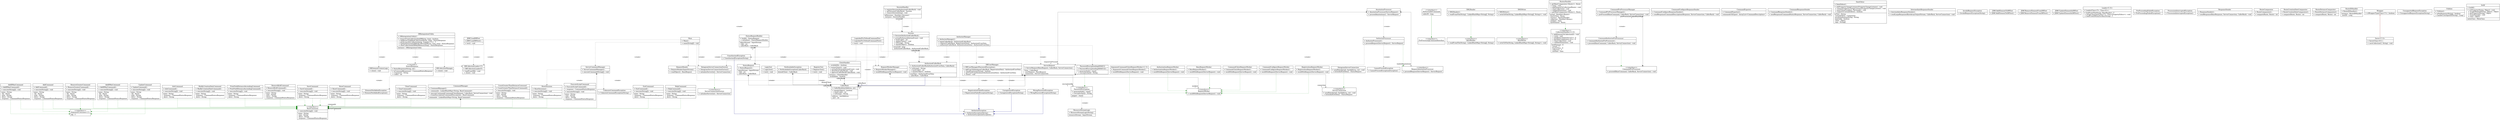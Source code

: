 digraph "server" {

splines  = ortho;
fontname = "Inconsolata";

node [colorscheme = ylgnbu4];
edge [colorscheme = dark28, dir = both];

AddCommand                                 [shape = record, pos = "102.112,25.292!"  , label = "{ AddCommand | + AddCommand() : \l|+ execute(String[]) : void\l| name : String\l  obj : Route\l  args : String\l  descr : String\l  response : CommandStatusResponse\l }"];
AddIfMaxCommand                            [shape = record, pos = "110.307,25.292!"  , label = "{ AddIfMaxCommand | + AddIfMaxCommand() : \l|+ execute(String[]) : void\l| name : String\l  obj : Route\l  args : String\l  descr : String\l  response : CommandStatusResponse\l }"];
AddIfMinCommand                            [shape = record, pos = "118.775,25.292!"  , label = "{ AddIfMinCommand | + AddIfMinCommand() : \l|+ execute(String[]) : void\l| name : String\l  obj : Route\l  args : String\l  descr : String\l  response : CommandStatusResponse\l }"];
AnnotationProcessor                        [shape = record, pos = "124.322,12.139!"  , label = "{ AnnotationProcessor | + AnnotationProcessor(ServerRequest) : \l|+ proceedAnnotations() : ServerRequest\l }"];
"ArgumentCommandClientRequestWorker<T, Y>" [shape = record, pos = "33.217,20.389!"   , label = "{ ArgumentCommandClientRequestWorker\<T, Y\> | + ArgumentCommandClientRequestWorker() : \l|+ workWithRequest(ServerRequest) : void\l }"];
"ArgumentConsumer<T>"                      [shape = record, pos = "108.488,28.722!"  , label = "{ \<\<interface\>\>\nArgumentConsumer\<T\> |  obj : T\l }"];
AuthorizableCommand                        [shape = record, pos = "38.278,8.667!"    , label = "{ \<\<interface\>\>\nAuthorizableCommand |  callerID : long\l }"];
AuthorizationRequestWorker                 [shape = record, pos = "50.625,20.389!"   , label = "{ AuthorizationRequestWorker | + AuthorizationRequestWorker() : \l|+ workWithRequest(ServerRequest) : void\l }"];
AuthorizeException                         [shape = record, pos = "134.163,28.889!"  , label = "{ AuthorizeException | + AuthorizeException(String) : \l + AuthorizeException(Exception) : \l }"];
AuthorizeManager                           [shape = record, pos = "125.225,16.125!"  , label = "{ AuthorizeManager | + AuthorizeManager() : \l|+ login(CallerBack) : AuthorizedCallerBack\l + register(CallerBack, RegistrationData) : AuthorizedUserData\l + authorize(CallerBack, AuthenticationData) : AuthorizedUserData\l }"];
AuthorizeProcessor                         [shape = record, pos = "137.608,15.792!"  , label = "{ AuthorizeProcessor | + AuthorizeProcessor() : \l|+ proceedRequest(ServerRequest) : ServerRequest\l }"];
AuthorizedCallerBack                       [shape = record, pos = "80.653,21.083!"   , label = "{ AuthorizedCallerBack | + AuthorizedCallerBack(AuthorizedUserData, CallerBack) : \l|+ toString() : String\l + hashCode() : int\l + equals(Object) : boolean\l| userData : AuthorizedUserData\l  callerBack : CallerBack\l }"];
BaseCommand                                [shape = record, pos = "38.267,29.417!"   , label = "{ \<\<interface\>\>\nBaseCommand | + execute(String[]) : void\l| name : String\l  args : String\l  descr : String\l  response : CommandStatusResponse\l }"];
BaseReader                                 [shape = record, pos = "27.375,9.750!"    , label = "{ \<\<interface\>\>\nBaseReader | + readFromFile(String) : LinkedHashMap\<String[], String\>\l }"];
BaseRequestWorker                          [shape = record, pos = "28.884,20.389!"   , label = "{ BaseRequestWorker | + BaseRequestWorker() : \l|+ workWithRequest(ServerRequest) : void\l }"];
BaseWriter                                 [shape = record, pos = "21.014,9.750!"    , label = "{ \<\<interface\>\>\nBaseWriter | + writeToFile(String, LinkedHashMap\<String[], String\>) : void\l }"];
CallerBack                                 [shape = record, pos = "90.418,25.125!"   , label = "{ CallerBack | + CallerBack(InetAddress, int) : \l|+ equals(Object) : boolean\l + hashCode() : int\l + toString() : String\l| address : InetAddress\l  port : int\l }"];
CannotProceedException                     [shape = record, pos = "143.131,20.194!"  , label = "{ CannotProceedException | + CannotProceedException(Exception) : \l }"];
ClearCommand                               [shape = record, pos = "56.489,24.958!"   , label = "{ ClearCommand | + ClearCommand() : \l|+ execute(String[]) : void\l| name : String\l  response : CommandStatusResponse\l  descr : String\l }"];
ClientHandler                              [shape = record, pos = "101.750,21.250!"  , label = "{ ClientHandler | ~ availability : boolean\l|+ restartTimer() : void\l + actionPerformed(ActionEvent) : void\l + allowNewCallerBack() : void\l + approveCallerBack(CallerBack) : void\l| instance : ClientHandler\l  availability : boolean\l }"];
"CollectionHandler<T, E>"                  [shape = record, pos = "-2.729,9.750!"    , label = "{ \<\<interface\>\>\nCollectionHandler\<T, E\> | + addElementToCollection(E) : void\l + sort() : void\l + getMax(Comparator\<E\>) : E\l + getMin(Comparator\<E\>) : E\l + clearCollection() : void\l + validateElements() : void\l| lastElement : E\l  sorted : T\l  firstOrNew : E\l  collection : T\l  initDate : Date\l }"];
CommandAuthorizePreProcessor               [shape = record, pos = "3.236,8.153!"     , label = "{ CommandAuthorizePreProcessor | + CommandAuthorizePreProcessor() : \l|+ proceed(BaseCommand, CallerBack, ServerConnection) : void\l }"];
CommandClientRequestWorker                 [shape = record, pos = "54.958,20.389!"   , label = "{ CommandClientRequestWorker | + CommandClientRequestWorker() : \l|+ workWithRequest(ServerRequest) : void\l }"];
CommandConfigureRequestWorker              [shape = record, pos = "45.847,20.389!"   , label = "{ CommandConfigureRequestWorker | + CommandConfigureRequestWorker() : \l|+ workWithRequest(ServerRequest) : void\l }"];
CommandConfigureResponseSender             [shape = record, pos = "63.847,9.750!"    , label = "{ CommandConfigureResponseSender | + CommandConfigureResponseSender() : \l|+ sendResponse(CommandDescriptionsResponse, ServerConnection, CallerBack) : void\l }"];
CommandExporter                            [shape = record, pos = "85.611,9.750!"    , label = "{ CommandExporter | + CommandExporter() : \l| commandsToExport : ArrayList\<CommandDescription\>\l }"];
CommandManager                             [shape = record, pos = "-2.931,24.986!"   , label = "{ CommandManager | + CommandManager() : \l|~ commands : LinkedHashMap\<String, BaseCommand\>\l|+ executeCommand(CommandClientRequest, CallerBack, ServerConnection) : void\l + fromDescription(CommandDescription) : BaseCommand\l| commands : LinkedHashMap\<String, BaseCommand\>\l }"];
CommandPreProcessor                        [shape = record, pos = "1.688,9.750!"     , label = "{ \<\<interface\>\>\nCommandPreProcessor | + proceed(BaseCommand, CallerBack, ServerConnection) : void\l }"];
CommandPreProcessorManager                 [shape = record, pos = "1.542,6.167!"     , label = "{ CommandPreProcessorManager | + CommandPreProcessorManager() : \l|+ preProceed(BaseCommand, CallerBack, ServerConnection) : void\l }"];
CommandResponseSender                      [shape = record, pos = "56.319,9.750!"    , label = "{ CommandResponseSender | + CommandResponseSender() : \l|+ sendResponse(CommandStatusResponse, ServerConnection, CallerBack) : void\l }"];
CountGreaterThanDistanceCommand            [shape = record, pos = "85.390,25.125!"   , label = "{ CountGreaterThanDistanceCommand | + CountGreaterThanDistanceCommand() : \l|+ execute(String[]) : void\l| name : String\l  args : String\l  descr : String\l  response : CommandStatusResponse\l }"];
"DBCollectionLoader<T>"                    [shape = record, pos = "17.889,20.556!"   , label = "{ DBCollectionLoader\<T\> | + DBCollectionLoader(T) : \l|+ loadFromDB() : void\l + close() : void\l }"];
DBCollectionManager                        [shape = record, pos = "4.563,20.194!"    , label = "{ DBCollectionManager | + close() : void\l }"];
DBElementCreatorLogic                      [shape = record, pos = "13.215,20.194!"   , label = "{ DBElementCreatorLogic | + close() : void\l }"];
DBIntegrationUtility                       [shape = record, pos = "7.562,16.653!"    , label = "{ DBIntegrationUtility | + DBIntegrationUtility() : \l|+ removeFromCollectionAndDB(long, long) : boolean\l + addRouteToDBAndCollection(Route, long) : StatusResponse\l + getAccessibleCollection(long, Supplier\<T\>) : T\l + updateElementInDBAndCollection(Route, long, long) : StatusResponse\l + clearCollectionInDBAndMemory(long) : StatusResponse\l| instance : DBIntegrationUtility\l }"];
DBUserManager                              [shape = record, pos = "130.780,20.889!"  , label = "{ DBUserManager | + DBUserManager(PasswordEncryption) : \l|+ addUserToDatabase(CallerBack, RegistrationData) : AuthorizedUserData\l + checkExistence(String) : boolean\l + getUserFromDatabase(AuthenticationData) : AuthorizedUserData\l + close() : void\l }"];
DatagramServerConnection                   [shape = record, pos = "117.077,20.361!"  , label = "{ DatagramServerConnection | + sendData(byte[], InetAddress, int) : void\l + listenAndGetData() : StatusRequest\l }"];
DatagramServerConnectionFactory            [shape = record, pos = "70.608,20.389!"   , label = "{ DatagramServerConnectionFactory | + DatagramServerConnectionFactory() : \l|+ initializeServer(int) : ServerConnection\l }"];
DateEditor                                 [shape = record, pos = "9.764,9.750!"     , label = "{ DateEditor | + DateEditor() : \l|+ addPropertyChangeListener(PropertyChangeListener) : void\l + removePropertyChangeListener(PropertyChangeListener) : void\l + paintValue(Graphics, Rectangle) : void\l + supportsCustomEditor() : boolean\l| asText : String\l  customEditor : Component\l  javaInitializationString : String\l  paintable : boolean\l  value : Object\l  tags : String[]\l }"];
ElementNotAddedException                   [shape = record, pos = "4.222,24.236!"    , label = "{ ElementNotAddedException | + ElementNotAddedException() : \l }"];
ExecuteScriptCommand                       [shape = record, pos = "77.196,25.319!"   , label = "{ ExecuteScriptCommand | + ExecuteScriptCommand() : \l|~ response : CommandStatusResponse\l|+ execute(String[]) : void\l| name : String\l  args : String\l  descr : String\l  response : CommandStatusResponse\l }"];
ExitCommand                                [shape = record, pos = "48.059,24.958!"   , label = "{ ExitCommand | + ExitCommand() : \l|+ execute(String[]) : void\l| name : String\l  response : CommandStatusResponse\l  descr : String\l }"];
HelpCommand                                [shape = record, pos = "98.015,24.958!"   , label = "{ HelpCommand | + HelpCommand() : \l|+ execute(String[]) : void\l| name : String\l  response : CommandStatusResponse\l  descr : String\l }"];
InfoCommand                                [shape = record, pos = "43.962,24.958!"   , label = "{ InfoCommand | + InfoCommand() : \l|+ execute(String[]) : void\l| name : String\l  response : CommandStatusResponse\l  descr : String\l }"];
IntermediateResponseSender                 [shape = record, pos = "71.236,9.750!"    , label = "{ IntermediateResponseSender | + IntermediateResponseSender() : \l|+ sendLargeResponse(ByteArrayOutputStream, CallerBack, ServerConnection) : void\l }"];
InvalidRequestException                    [shape = record, pos = "134.931,9.750!"   , label = "{ InvalidRequestException | + InvalidRequestException(String) : \l }"];
JDBCAddElementToDBTest                     [shape = record, pos = "130.611,9.750!"   , label = "{ JDBCAddElementToDBTest | + JDBCAddElementToDBTest() : \l }"];
JDBCLoadDBTest                             [shape = record, pos = "18.229,15.792!"   , label = "{ JDBCLoadDBTest | + JDBCLoadDBTest() : \l|+ test() : void\l }"];
JDBCRemoveElementFromDBTest                [shape = record, pos = "106.875,9.750!"   , label = "{ JDBCRemoveElementFromDBTest | + JDBCRemoveElementFromDBTest() : \l }"];
JDBCUpdateElementInDBTest                  [shape = record, pos = "126.028,9.750!"   , label = "{ JDBCUpdateElementInDBTest | + JDBCUpdateElementInDBTest() : \l }"];
"Loader<T, E>"                             [shape = record, pos = "42.625,9.750!"    , label = "{ Loader\<T, E\> | + Loader(Class\<T\>, Class\<E\>) : \l|+ loadFromFile(String, BaseReader) : T\l + setupConverter(Class\<?\>, Class\<PropertyEditor\>) : void\l + loadFromXMLbyEnvKey(String) : T\l }"];
LoginAndTryToSendCommandTest               [shape = record, pos = "71.823,15.792!"   , label = "{ LoginAndTryToSendCommandTest | + LoginAndTryToSendCommandTest() : \l|+ test() : void\l }"];
LoginTest                                  [shape = record, pos = "92.597,20.389!"   , label = "{ LoginTest | + LoginTest() : \l|+ test() : void\l }"];
Main                                       [shape = record, pos = "103.972,9.750!"   , label = "{ Main | + Main() : \l|+ main(String[]) : void\l }"];
Main                                       [shape = record, pos = "61.757,15.792!"   , label = "{ Main | + Main() : \l|+ main(String[]) : void\l }"];
MinByCreationDateCommand                   [shape = record, pos = "93.835,24.958!"   , label = "{ MinByCreationDateCommand | + MinByCreationDateCommand() : \l|+ execute(String[]) : void\l| name : String\l  response : CommandStatusResponse\l  descr : String\l }"];
NotAvailableException                      [shape = record, pos = "97.778,20.389!"   , label = "{ NotAvailableException | + NotAvailableException(CallerBack) : \l| deniedClient : CallerBack\l }"];
PasswordEncryption                         [shape = record, pos = "126.969,24.597!"  , label = "{ \<\<interface\>\>\nPasswordEncryption | + generateSalt() : char[]\l + encrypt(char[]) : String\l| pepper : char[]\l }"];
PasswordEncryptionImplSHA512               [shape = record, pos = "125.590,20.556!"  , label = "{ PasswordEncryptionImplSHA512 | + PasswordEncryptionImplSHA512() : \l|+ generateSalt() : char[]\l + encrypt(char[]) : String\l }"];
PreProceedingFailedException               [shape = record, pos = "121.417,9.750!"   , label = "{ PreProceedingFailedException | + PreProceedingFailedException() : \l }"];
PreProcessingCommandInterface              [shape = record, pos = "37.722,9.750!"    , label = "{ \<\<interface\>\>\nPreProcessingCommandInterface |  }"];
PrintFieldDistanceAscendingCommand         [shape = record, pos = "10.365,24.958!"   , label = "{ PrintFieldDistanceAscendingCommand | + PrintFieldDistanceAscendingCommand() : \l|+ execute(String[]) : void\l| name : String\l  response : CommandStatusResponse\l  descr : String\l }"];
ProcessionInterruptedException             [shape = record, pos = "111.889,9.750!"   , label = "{ ProcessionInterruptedException | + ProcessionInterruptedException() : \l }"];
RegisterTest                               [shape = record, pos = "90.250,20.389!"   , label = "{ RegisterTest | + RegisterTest() : \l|+ test() : void\l }"];
RegistrationFailedException                [shape = record, pos = "143.398,24.236!"  , label = "{ RegistrationFailedException | + RegistrationFailedException(String) : \l }"];
RegistrationRequestWorker                  [shape = record, pos = "41.514,20.389!"   , label = "{ RegistrationRequestWorker | + RegistrationRequestWorker() : \l|+ workWithRequest(ServerRequest) : void\l }"];
RemoveByIdCommand                          [shape = record, pos = "81.293,25.125!"   , label = "{ RemoveByIdCommand | + RemoveByIdCommand() : \l|+ execute(String[]) : void\l| name : String\l  args : String\l  descr : String\l  response : CommandStatusResponse\l }"];
RemoveGreaterCommand                       [shape = record, pos = "122.872,25.292!"  , label = "{ RemoveGreaterCommand | + RemoveGreaterCommand() : \l|+ execute(String[]) : void\l| name : String\l  obj : Route\l  args : String\l  descr : String\l  response : CommandStatusResponse\l }"];
RequestAnnotationProcessor                 [shape = record, pos = "137.964,20.194!"  , label = "{ \<\<interface\>\>\nRequestAnnotationProcessor | + proceedRequest(ServerRequest) : ServerRequest\l }"];
RequestReader                              [shape = record, pos = "59.306,20.389!"   , label = "{ RequestReader | + RequestReader(InputStream) : \l|+ readObject() : BaseRequest\l }"];
RequestWorker                              [shape = record, pos = "52.156,24.236!"   , label = "{ \<\<interface\>\>\nRequestWorker | + workWithRequest(ServerRequest) : void\l }"];
RequestWorkerManager                       [shape = record, pos = "62.833,20.389!"   , label = "{ RequestWorkerManager | + RequestWorkerManager() : \l|+ workWithRequest(ServerRequest) : void\l }"];
ResourceStreamLogic                        [shape = record, pos = "126.810,28.917!"  , label = "{ ResourceStreamLogic | + ResourceStreamLogic(String) : \l| resourceStream : InputStream\l }"];
ResponseSender                             [shape = record, pos = "78.514,9.750!"    , label = "{ ResponseSender | + ResponseSender() : \l|+ sendResponse(BaseResponse, ServerConnection, CallerBack) : void\l }"];
RouteComparator                            [shape = record, pos = "100.375,9.750!"   , label = "{ RouteComparator | + RouteComparator() : \l|+ compare(Route, Route) : int\l }"];
RouteCreationDateComparator                [shape = record, pos = "91.542,9.750!"    , label = "{ RouteCreationDateComparator | + RouteCreationDateComparator() : \l|+ compare(Route, Route) : int\l }"];
RouteDistanceComparator                    [shape = record, pos = "96.194,9.750!"    , label = "{ RouteDistanceComparator | + RouteDistanceComparator() : \l|+ compare(Route, Route) : int\l }"];
RouteIDHandler                             [shape = record, pos = "52.875,9.750!"    , label = "{ RouteIDHandler | + RouteIDHandler() : \l| instance : RouteIDHandler\l  nextID : Long\l }"];
RoutesHandler                              [shape = record, pos = "-2.931,4.792!"    , label = "{ RoutesHandler | + getMax(Comparator\<Route\>) : Route\l + sort() : void\l + addElementToCollection(Route) : void\l + clearCollection() : void\l + validateElements() : void\l + getMin(Comparator\<Route\>) : Route\l| sorted : HashSet\<Route\>\l  firstOrNew : Route\l  instance : RoutesHandler\l  collection : HashSet\<Route\>\l  initDate : Date\l  lastElement : Route\l }"];
SaveCommand                                [shape = record, pos = "15.559,24.958!"   , label = "{ SaveCommand | + SaveCommand() : \l|+ execute(String[]) : void\l| name : String\l  response : CommandStatusResponse\l  descr : String\l }"];
"Saver<T, E>"                              [shape = record, pos = "33.653,9.750!"    , label = "{ Saver\<T, E\> | + Saver(Class\<E\>) : \l|+ saveCollection(T, String) : void\l }"];
ServerCommandManager                       [shape = record, pos = "21.500,20.389!"   , label = "{ ServerCommandManager | + ServerCommandManager() : \l|+ executeCommand(String[]) : void\l }"];
ServerConnection                           [shape = record, pos = "114.428,24.403!"  , label = "{ \<\<interface\>\>\nServerConnection | + sendData(byte[], InetAddress, int) : void\l + listenAndGetData() : StatusRequest\l }"];
ServerConnectionFactory                    [shape = record, pos = "70.906,24.236!"   , label = "{ \<\<interface\>\>\nServerConnectionFactory | + initializeServer(int) : ServerConnection\l }"];
ServerRequest                              [shape = record, pos = "110.827,20.722!"  , label = "{ ServerRequest | + ServerRequest(BaseRequest, CallerBack, ServerConnection) : \l| from : CallerBack\l  userRequest : BaseRequest\l  connection : ServerConnection\l }"];
Session                                    [shape = record, pos = "83.546,16.819!"   , label = "{ Session | + Session(AuthorizedCallerBack) : \l|+ actionPerformed(ActionEvent) : void\l + hashCode() : int\l + updateTimer() : void\l + toString() : String\l + equals(Object) : boolean\l| sessionId : long\l  authorizedCallerBack : AuthorizedCallerBack\l }"];
SessionHandler                             [shape = record, pos = "83.536,12.639!"   , label = "{ SessionHandler | + registerSession(AuthorizedCallerBack) : void\l + getSession(CallerBack) : Session\l + removeSession(long) : void\l| allSessions : HashSet\<Session\>\l  instance : SessionHandler\l }"];
ShowCommand                                [shape = record, pos = "60.587,24.958!"   , label = "{ ShowCommand | + ShowCommand() : \l|+ execute(String[]) : void\l| name : String\l  response : CommandStatusResponse\l  descr : String\l }"];
ShowSessions                               [shape = record, pos = "23.865,24.958!"   , label = "{ ShowSessions | + ShowSessions() : \l|+ execute(String[]) : void\l| name : String\l  response : CommandStatusResponse\l  descr : String\l }"];
StatusRequest                              [shape = record, pos = "94.667,20.722!"   , label = "{ StatusRequest | + StatusRequest() : \l| inputStream : InputStream\l  code : int\l  callerBack : CallerBack\l }"];
StatusRequestBuilder                       [shape = record, pos = "92.446,16.292!"   , label = "{ StatusRequestBuilder | + build() : StatusRequest\l + initialize() : StatusRequestBuilder\l| objectStream : InputStream\l  code : int\l  callerBack : CallerBack\l }"];
StatusResponse                             [shape = record, pos = "7.896,20.722!"    , label = "{ \<\<record\>\>\nStatusResponse | + StatusResponse(String, int) : \l|+ toCommandResponse() : CommandStatusResponse\l + response() : String\l + code() : int\l }"];
UnauthorizedException                      [shape = record, pos = "136.037,24.236!"  , label = "{ UnauthorizedException | + UnauthorizedException(String) : \l }"];
UnknownCommandException                    [shape = record, pos = "19.656,24.236!"   , label = "{ UnknownCommandException | + UnknownCommandException(String) : \l }"];
UnregisteredException                      [shape = record, pos = "139.732,24.236!"  , label = "{ UnregisteredException | + UnregisteredException(String) : \l }"];
UnsupportedRequestException                [shape = record, pos = "116.681,9.750!"   , label = "{ UnsupportedRequestException | + UnsupportedRequestException(String) : \l }"];
UpdateCommand                              [shape = record, pos = "106.210,25.292!"  , label = "{ UpdateCommand | + UpdateCommand() : \l|+ execute(String[]) : void\l| name : String\l  obj : Route\l  args : String\l  descr : String\l  response : CommandStatusResponse\l }"];
Utilities                                  [shape = record, pos = "48.736,9.750!"    , label = "{ Utilities | + Utilities() : \l|+ isNotNumeric(String) : boolean\l + handleUserInputID(String) : Long?\l }"];
Wrapper                                    [shape = record, pos = "33.431,5.972!"    , label = "{ Wrapper | + isWrapperType(Class\<?\>) : boolean\l }"];
WrongPasswordException                     [shape = record, pos = "147.468,24.236!"  , label = "{ WrongPasswordException | + WrongPasswordException(String) : \l }"];
XMLReader                                  [shape = record, pos = "27.375,8.181!"    , label = "{ XMLReader | + XMLReader() : \l|+ readFromFile(String) : LinkedHashMap\<String[], String\>\l }"];
XMLWriter                                  [shape = record, pos = "21.014,8.181!"    , label = "{ XMLWriter | + XMLWriter() : \l|+ writeToFile(String, LinkedHashMap\<String[], String\>) : void\l }"];
build                                      [shape = record, pos = "16.514,9.750!"    , label = "{ build | + build() : \l|+ setProperty(String, Object) : void\l + invokeMethod(String, Object) : Object\l + getProperty(String) : Object\l + main(String[]) : void\l + run() : Object\l| metaClass : MetaClass\l }"];

AddCommand                                 -> "ArgumentConsumer<T>"                      [color = "#008200", style = dashed, arrowtail = none    , arrowhead = normal  , taillabel = "", label = "", headlabel = ""];
AddCommand                                 -> BaseCommand                                [color = "#008200", style = dashed, arrowtail = none    , arrowhead = normal  , taillabel = "", label = "", headlabel = ""];
AddIfMaxCommand                            -> "ArgumentConsumer<T>"                      [color = "#008200", style = dashed, arrowtail = none    , arrowhead = normal  , taillabel = "", label = "", headlabel = ""];
AddIfMaxCommand                            -> BaseCommand                                [color = "#008200", style = dashed, arrowtail = none    , arrowhead = normal  , taillabel = "", label = "", headlabel = ""];
AddIfMinCommand                            -> "ArgumentConsumer<T>"                      [color = "#008200", style = dashed, arrowtail = none    , arrowhead = normal  , taillabel = "", label = "", headlabel = ""];
AddIfMinCommand                            -> BaseCommand                                [color = "#008200", style = dashed, arrowtail = none    , arrowhead = normal  , taillabel = "", label = "", headlabel = ""];
AnnotationProcessor                        -> AuthorizeProcessor                         [color = "#595959", style = dashed, arrowtail = none    , arrowhead = vee     , taillabel = "", label = "«create»", headlabel = ""];
AnnotationProcessor                        -> RequestAnnotationProcessor                 [color = "#595959", style = solid , arrowtail = diamond , arrowhead = vee     , taillabel = "1", label = "", headlabel = "loadedAnnotations\n*"];
AnnotationProcessor                        -> ServerRequest                              [color = "#595959", style = solid , arrowtail = diamond , arrowhead = vee     , taillabel = "1", label = "", headlabel = "requestToProceed\n1"];
"ArgumentCommandClientRequestWorker<T, Y>" -> RequestWorker                              [color = "#008200", style = dashed, arrowtail = none    , arrowhead = normal  , taillabel = "", label = "", headlabel = ""];
AuthorizableCommand                        -> PreProcessingCommandInterface              [color = "#008200", style = solid , arrowtail = none    , arrowhead = normal  , taillabel = "", label = "", headlabel = ""];
AuthorizationRequestWorker                 -> RequestWorker                              [color = "#008200", style = dashed, arrowtail = none    , arrowhead = normal  , taillabel = "", label = "", headlabel = ""];
AuthorizeManager                           -> AuthorizeException                         [color = "#595959", style = dashed, arrowtail = none    , arrowhead = vee     , taillabel = "", label = "«create»", headlabel = ""];
AuthorizeManager                           -> AuthorizedCallerBack                       [color = "#595959", style = dashed, arrowtail = none    , arrowhead = vee     , taillabel = "", label = "«create»", headlabel = ""];
AuthorizeManager                           -> DBUserManager                              [color = "#595959", style = dashed, arrowtail = none    , arrowhead = vee     , taillabel = "", label = "«create»", headlabel = ""];
AuthorizeManager                           -> PasswordEncryptionImplSHA512               [color = "#595959", style = dashed, arrowtail = none    , arrowhead = vee     , taillabel = "", label = "«create»", headlabel = ""];
AuthorizeProcessor                         -> CannotProceedException                     [color = "#595959", style = dashed, arrowtail = none    , arrowhead = vee     , taillabel = "", label = "«create»", headlabel = ""];
AuthorizeProcessor                         -> RequestAnnotationProcessor                 [color = "#008200", style = dashed, arrowtail = none    , arrowhead = normal  , taillabel = "", label = "", headlabel = ""];
AuthorizeProcessor                         -> ServerRequest                              [color = "#595959", style = dashed, arrowtail = none    , arrowhead = vee     , taillabel = "", label = "«create»", headlabel = ""];
AuthorizedCallerBack                       -> CallerBack                                 [color = "#000082", style = solid , arrowtail = none    , arrowhead = normal  , taillabel = "", label = "", headlabel = ""];
AuthorizedCallerBack                       -> CallerBack                                 [color = "#595959", style = solid , arrowtail = diamond , arrowhead = vee     , taillabel = "1", label = "", headlabel = "callerBack\n1"];
BaseRequestWorker                          -> RequestWorker                              [color = "#008200", style = dashed, arrowtail = none    , arrowhead = normal  , taillabel = "", label = "", headlabel = ""];
ClearCommand                               -> BaseCommand                                [color = "#008200", style = dashed, arrowtail = none    , arrowhead = normal  , taillabel = "", label = "", headlabel = ""];
ClientHandler                              -> CallerBack                                 [color = "#595959", style = solid , arrowtail = diamond , arrowhead = vee     , taillabel = "1", label = "", headlabel = "callerBack\n1"];
CommandAuthorizePreProcessor               -> CommandPreProcessor                        [color = "#008200", style = dashed, arrowtail = none    , arrowhead = normal  , taillabel = "", label = "", headlabel = ""];
CommandClientRequestWorker                 -> RequestWorker                              [color = "#008200", style = dashed, arrowtail = none    , arrowhead = normal  , taillabel = "", label = "", headlabel = ""];
CommandConfigureRequestWorker              -> RequestWorker                              [color = "#008200", style = dashed, arrowtail = none    , arrowhead = normal  , taillabel = "", label = "", headlabel = ""];
CommandManager                             -> BaseCommand                                [color = "#595959", style = solid , arrowtail = diamond , arrowhead = vee     , taillabel = "1", label = "", headlabel = "commands\n*"];
CommandPreProcessorManager                 -> CommandAuthorizePreProcessor               [color = "#595959", style = dashed, arrowtail = none    , arrowhead = vee     , taillabel = "", label = "«create»", headlabel = ""];
CommandPreProcessorManager                 -> CommandPreProcessor                        [color = "#595959", style = solid , arrowtail = diamond , arrowhead = vee     , taillabel = "1", label = "", headlabel = "preProcessorLinkedHashMap\n*"];
CountGreaterThanDistanceCommand            -> BaseCommand                                [color = "#008200", style = dashed, arrowtail = none    , arrowhead = normal  , taillabel = "", label = "", headlabel = ""];
DBCollectionManager                        -> ElementNotAddedException                   [color = "#595959", style = dashed, arrowtail = none    , arrowhead = vee     , taillabel = "", label = "«create»", headlabel = ""];
DBIntegrationUtility                       -> "DBCollectionLoader<T>"                    [color = "#595959", style = dashed, arrowtail = none    , arrowhead = vee     , taillabel = "", label = "«create»", headlabel = ""];
DBIntegrationUtility                       -> DBCollectionManager                        [color = "#595959", style = dashed, arrowtail = none    , arrowhead = vee     , taillabel = "", label = "«create»", headlabel = ""];
DBIntegrationUtility                       -> DBElementCreatorLogic                      [color = "#595959", style = dashed, arrowtail = none    , arrowhead = vee     , taillabel = "", label = "«create»", headlabel = ""];
DBIntegrationUtility                       -> StatusResponse                             [color = "#595959", style = dashed, arrowtail = none    , arrowhead = vee     , taillabel = "", label = "«create»", headlabel = ""];
DBUserManager                              -> PasswordEncryption                         [color = "#595959", style = solid , arrowtail = diamond , arrowhead = vee     , taillabel = "1", label = "", headlabel = "encryptionAlg\n1"];
DBUserManager                              -> RegistrationFailedException                [color = "#595959", style = dashed, arrowtail = none    , arrowhead = vee     , taillabel = "", label = "«create»", headlabel = ""];
DBUserManager                              -> UnregisteredException                      [color = "#595959", style = dashed, arrowtail = none    , arrowhead = vee     , taillabel = "", label = "«create»", headlabel = ""];
DBUserManager                              -> WrongPasswordException                     [color = "#595959", style = dashed, arrowtail = none    , arrowhead = vee     , taillabel = "", label = "«create»", headlabel = ""];
DatagramServerConnection                   -> ServerConnection                           [color = "#008200", style = dashed, arrowtail = none    , arrowhead = normal  , taillabel = "", label = "", headlabel = ""];
DatagramServerConnectionFactory            -> ServerConnectionFactory                    [color = "#008200", style = dashed, arrowtail = none    , arrowhead = normal  , taillabel = "", label = "", headlabel = ""];
ExecuteScriptCommand                       -> BaseCommand                                [color = "#008200", style = dashed, arrowtail = none    , arrowhead = normal  , taillabel = "", label = "", headlabel = ""];
ExitCommand                                -> BaseCommand                                [color = "#008200", style = dashed, arrowtail = none    , arrowhead = normal  , taillabel = "", label = "", headlabel = ""];
HelpCommand                                -> BaseCommand                                [color = "#008200", style = dashed, arrowtail = none    , arrowhead = normal  , taillabel = "", label = "", headlabel = ""];
InfoCommand                                -> BaseCommand                                [color = "#008200", style = dashed, arrowtail = none    , arrowhead = normal  , taillabel = "", label = "", headlabel = ""];
JDBCLoadDBTest                             -> "DBCollectionLoader<T>"                    [color = "#595959", style = dashed, arrowtail = none    , arrowhead = vee     , taillabel = "", label = "«create»", headlabel = ""];
LoginAndTryToSendCommandTest               -> CallerBack                                 [color = "#595959", style = dashed, arrowtail = none    , arrowhead = vee     , taillabel = "", label = "«create»", headlabel = ""];
LoginAndTryToSendCommandTest               -> DatagramServerConnectionFactory            [color = "#595959", style = dashed, arrowtail = none    , arrowhead = vee     , taillabel = "", label = "«create»", headlabel = ""];
LoginAndTryToSendCommandTest               -> RequestWorkerManager                       [color = "#595959", style = dashed, arrowtail = none    , arrowhead = vee     , taillabel = "", label = "«create»", headlabel = ""];
LoginAndTryToSendCommandTest               -> ServerRequest                              [color = "#595959", style = dashed, arrowtail = none    , arrowhead = vee     , taillabel = "", label = "«create»", headlabel = ""];
LoginTest                                  -> CallerBack                                 [color = "#595959", style = dashed, arrowtail = none    , arrowhead = vee     , taillabel = "", label = "«create»", headlabel = ""];
Main                                       -> "DBCollectionLoader<T>"                    [color = "#595959", style = dashed, arrowtail = none    , arrowhead = vee     , taillabel = "", label = "«create»", headlabel = ""];
Main                                       -> DatagramServerConnectionFactory            [color = "#595959", style = dashed, arrowtail = none    , arrowhead = vee     , taillabel = "", label = "«create»", headlabel = ""];
Main                                       -> RequestReader                              [color = "#595959", style = dashed, arrowtail = none    , arrowhead = vee     , taillabel = "", label = "«create»", headlabel = ""];
Main                                       -> RequestWorkerManager                       [color = "#595959", style = dashed, arrowtail = none    , arrowhead = vee     , taillabel = "", label = "«create»", headlabel = ""];
Main                                       -> ServerCommandManager                       [color = "#595959", style = dashed, arrowtail = none    , arrowhead = vee     , taillabel = "", label = "«create»", headlabel = ""];
Main                                       -> ServerRequest                              [color = "#595959", style = dashed, arrowtail = none    , arrowhead = vee     , taillabel = "", label = "«create»", headlabel = ""];
MinByCreationDateCommand                   -> BaseCommand                                [color = "#008200", style = dashed, arrowtail = none    , arrowhead = normal  , taillabel = "", label = "", headlabel = ""];
NotAvailableException                      -> CallerBack                                 [color = "#595959", style = solid , arrowtail = diamond , arrowhead = vee     , taillabel = "1", label = "", headlabel = "deniedClient\n1"];
PasswordEncryption                         -> ResourceStreamLogic                        [color = "#595959", style = dashed, arrowtail = none    , arrowhead = vee     , taillabel = "", label = "«create»", headlabel = ""];
PasswordEncryptionImplSHA512               -> PasswordEncryption                         [color = "#008200", style = dashed, arrowtail = none    , arrowhead = normal  , taillabel = "", label = "", headlabel = ""];
PrintFieldDistanceAscendingCommand         -> BaseCommand                                [color = "#008200", style = dashed, arrowtail = none    , arrowhead = normal  , taillabel = "", label = "", headlabel = ""];
RegisterTest                               -> CallerBack                                 [color = "#595959", style = dashed, arrowtail = none    , arrowhead = vee     , taillabel = "", label = "«create»", headlabel = ""];
RegistrationFailedException                -> AuthorizeException                         [color = "#000082", style = solid , arrowtail = none    , arrowhead = normal  , taillabel = "", label = "", headlabel = ""];
RegistrationRequestWorker                  -> RequestWorker                              [color = "#008200", style = dashed, arrowtail = none    , arrowhead = normal  , taillabel = "", label = "", headlabel = ""];
RemoveByIdCommand                          -> BaseCommand                                [color = "#008200", style = dashed, arrowtail = none    , arrowhead = normal  , taillabel = "", label = "", headlabel = ""];
RemoveGreaterCommand                       -> "ArgumentConsumer<T>"                      [color = "#008200", style = dashed, arrowtail = none    , arrowhead = normal  , taillabel = "", label = "", headlabel = ""];
RemoveGreaterCommand                       -> BaseCommand                                [color = "#008200", style = dashed, arrowtail = none    , arrowhead = normal  , taillabel = "", label = "", headlabel = ""];
RequestWorkerManager                       -> RequestWorker                              [color = "#595959", style = solid , arrowtail = diamond , arrowhead = vee     , taillabel = "1", label = "", headlabel = "workers\n*"];
RoutesHandler                              -> "CollectionHandler<T, E>"                  [color = "#008200", style = dashed, arrowtail = none    , arrowhead = normal  , taillabel = "", label = "", headlabel = ""];
SaveCommand                                -> BaseCommand                                [color = "#008200", style = dashed, arrowtail = none    , arrowhead = normal  , taillabel = "", label = "", headlabel = ""];
ServerCommandManager                       -> BaseCommand                                [color = "#595959", style = solid , arrowtail = diamond , arrowhead = vee     , taillabel = "1", label = "", headlabel = "serverCommands\n*"];
ServerCommandManager                       -> ShowSessions                               [color = "#595959", style = dashed, arrowtail = none    , arrowhead = vee     , taillabel = "", label = "«create»", headlabel = ""];
ServerCommandManager                       -> UnknownCommandException                    [color = "#595959", style = dashed, arrowtail = none    , arrowhead = vee     , taillabel = "", label = "«create»", headlabel = ""];
ServerRequest                              -> CallerBack                                 [color = "#595959", style = solid , arrowtail = diamond , arrowhead = vee     , taillabel = "1", label = "", headlabel = "from\n1"];
ServerRequest                              -> ServerConnection                           [color = "#595959", style = solid , arrowtail = diamond , arrowhead = vee     , taillabel = "1", label = "", headlabel = "connection\n1"];
Session                                    -> AuthorizedCallerBack                       [color = "#595959", style = solid , arrowtail = diamond , arrowhead = vee     , taillabel = "1", label = "", headlabel = "callerBack\n1"];
SessionHandler                             -> Session                                    [color = "#595959", style = solid , arrowtail = diamond , arrowhead = vee     , taillabel = "1", label = "", headlabel = "sessions\n*"];
SessionHandler                             -> Session                                    [color = "#595959", style = dashed, arrowtail = none    , arrowhead = vee     , taillabel = "", label = "«create»", headlabel = ""];
SessionHandler                             -> UnauthorizedException                      [color = "#595959", style = dashed, arrowtail = none    , arrowhead = vee     , taillabel = "", label = "«create»", headlabel = ""];
ShowCommand                                -> BaseCommand                                [color = "#008200", style = dashed, arrowtail = none    , arrowhead = normal  , taillabel = "", label = "", headlabel = ""];
ShowSessions                               -> BaseCommand                                [color = "#008200", style = dashed, arrowtail = none    , arrowhead = normal  , taillabel = "", label = "", headlabel = ""];
StatusRequest                              -> CallerBack                                 [color = "#595959", style = solid , arrowtail = diamond , arrowhead = vee     , taillabel = "1", label = "", headlabel = "callerBack\n1"];
StatusRequestBuilder                       -> StatusRequest                              [color = "#595959", style = solid , arrowtail = diamond , arrowhead = vee     , taillabel = "1", label = "", headlabel = "result\n1"];
UnauthorizedException                      -> AuthorizeException                         [color = "#000082", style = solid , arrowtail = none    , arrowhead = normal  , taillabel = "", label = "", headlabel = ""];
UnregisteredException                      -> AuthorizeException                         [color = "#000082", style = solid , arrowtail = none    , arrowhead = normal  , taillabel = "", label = "", headlabel = ""];
UpdateCommand                              -> "ArgumentConsumer<T>"                      [color = "#008200", style = dashed, arrowtail = none    , arrowhead = normal  , taillabel = "", label = "", headlabel = ""];
UpdateCommand                              -> BaseCommand                                [color = "#008200", style = dashed, arrowtail = none    , arrowhead = normal  , taillabel = "", label = "", headlabel = ""];
Wrapper                                    -> "Saver<T, E>"                              [color = "#820000", style = solid , arrowtail = odot    , arrowhead = none    , taillabel = "", label = "", headlabel = ""];
WrongPasswordException                     -> AuthorizeException                         [color = "#000082", style = solid , arrowtail = none    , arrowhead = normal  , taillabel = "", label = "", headlabel = ""];
XMLReader                                  -> BaseReader                                 [color = "#008200", style = dashed, arrowtail = none    , arrowhead = normal  , taillabel = "", label = "", headlabel = ""];
XMLWriter                                  -> BaseWriter                                 [color = "#008200", style = dashed, arrowtail = none    , arrowhead = normal  , taillabel = "", label = "", headlabel = ""];

}

